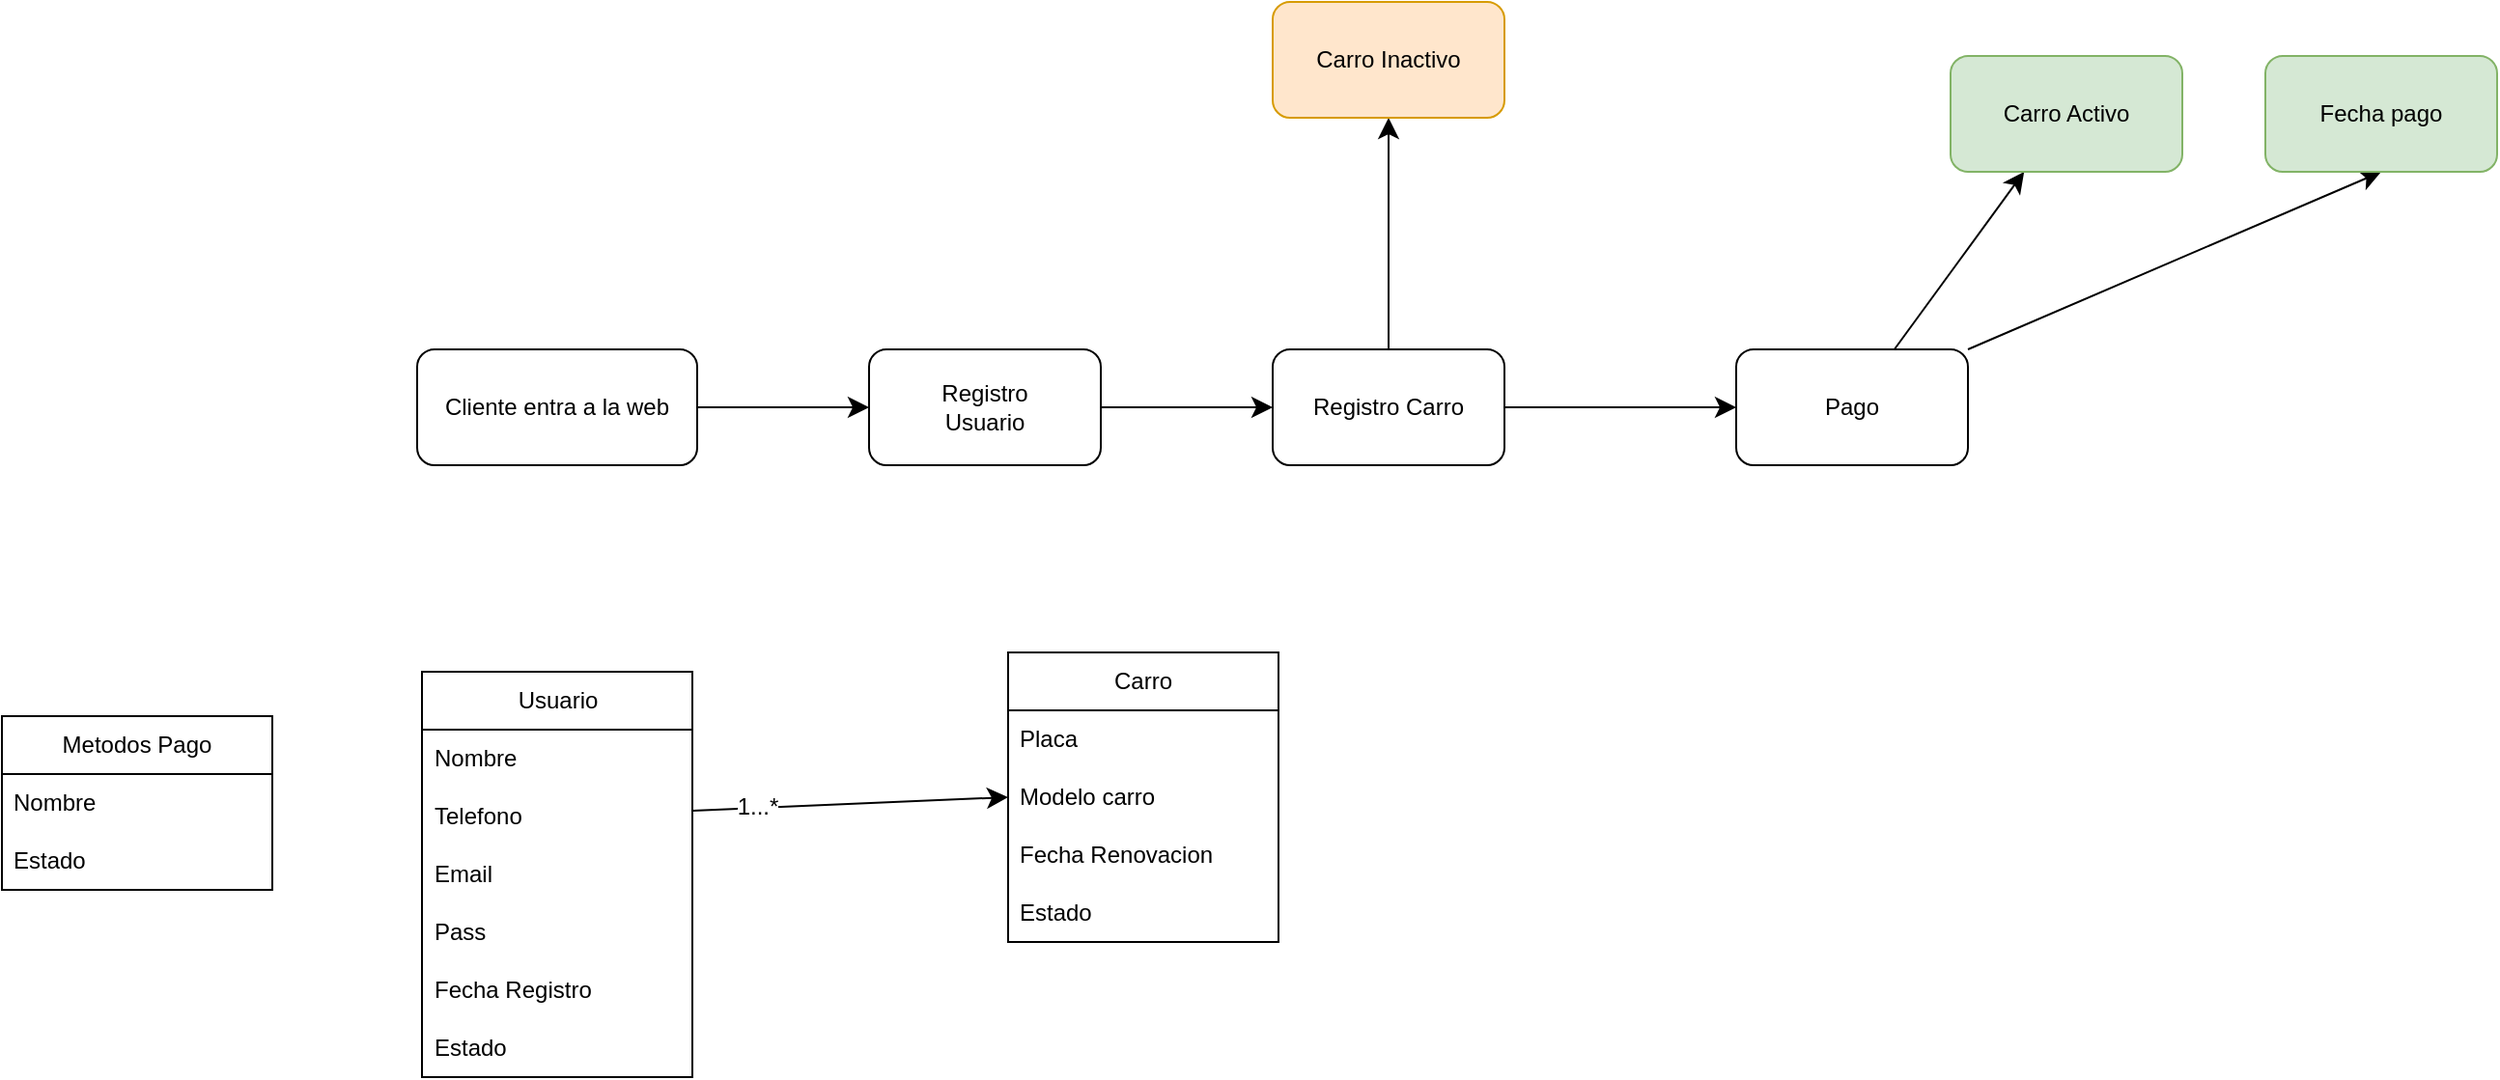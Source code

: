 <mxfile version="26.0.6">
  <diagram name="Página-1" id="q3rJRUxZ7uViSbQXYZJd">
    <mxGraphModel dx="2240" dy="1518" grid="0" gridSize="10" guides="1" tooltips="1" connect="1" arrows="1" fold="1" page="0" pageScale="1" pageWidth="827" pageHeight="1169" math="0" shadow="0">
      <root>
        <mxCell id="0" />
        <mxCell id="1" parent="0" />
        <mxCell id="aRFu0BlIMAANHYOAxxQj-3" value="" style="edgeStyle=none;curved=1;rounded=0;orthogonalLoop=1;jettySize=auto;html=1;fontSize=12;startSize=8;endSize=8;" edge="1" parent="1" source="aRFu0BlIMAANHYOAxxQj-1" target="aRFu0BlIMAANHYOAxxQj-2">
          <mxGeometry relative="1" as="geometry" />
        </mxCell>
        <mxCell id="aRFu0BlIMAANHYOAxxQj-1" value="Cliente entra a la web" style="rounded=1;whiteSpace=wrap;html=1;" vertex="1" parent="1">
          <mxGeometry x="-61" y="77" width="145" height="60" as="geometry" />
        </mxCell>
        <mxCell id="aRFu0BlIMAANHYOAxxQj-29" value="" style="edgeStyle=none;curved=1;rounded=0;orthogonalLoop=1;jettySize=auto;html=1;fontSize=12;startSize=8;endSize=8;" edge="1" parent="1" source="aRFu0BlIMAANHYOAxxQj-2" target="aRFu0BlIMAANHYOAxxQj-28">
          <mxGeometry relative="1" as="geometry" />
        </mxCell>
        <mxCell id="aRFu0BlIMAANHYOAxxQj-2" value="Registro&lt;br&gt;Usuario" style="whiteSpace=wrap;html=1;rounded=1;" vertex="1" parent="1">
          <mxGeometry x="173" y="77" width="120" height="60" as="geometry" />
        </mxCell>
        <mxCell id="aRFu0BlIMAANHYOAxxQj-4" value="Carro" style="swimlane;fontStyle=0;childLayout=stackLayout;horizontal=1;startSize=30;horizontalStack=0;resizeParent=1;resizeParentMax=0;resizeLast=0;collapsible=1;marginBottom=0;whiteSpace=wrap;html=1;" vertex="1" parent="1">
          <mxGeometry x="245" y="234" width="140" height="150" as="geometry" />
        </mxCell>
        <mxCell id="aRFu0BlIMAANHYOAxxQj-7" value="Placa" style="text;strokeColor=none;fillColor=none;align=left;verticalAlign=middle;spacingLeft=4;spacingRight=4;overflow=hidden;points=[[0,0.5],[1,0.5]];portConstraint=eastwest;rotatable=0;whiteSpace=wrap;html=1;" vertex="1" parent="aRFu0BlIMAANHYOAxxQj-4">
          <mxGeometry y="30" width="140" height="30" as="geometry" />
        </mxCell>
        <mxCell id="aRFu0BlIMAANHYOAxxQj-8" value="Modelo carro" style="text;strokeColor=none;fillColor=none;align=left;verticalAlign=middle;spacingLeft=4;spacingRight=4;overflow=hidden;points=[[0,0.5],[1,0.5]];portConstraint=eastwest;rotatable=0;whiteSpace=wrap;html=1;" vertex="1" parent="aRFu0BlIMAANHYOAxxQj-4">
          <mxGeometry y="60" width="140" height="30" as="geometry" />
        </mxCell>
        <mxCell id="aRFu0BlIMAANHYOAxxQj-10" value="Fecha Renovacion" style="text;strokeColor=none;fillColor=none;align=left;verticalAlign=middle;spacingLeft=4;spacingRight=4;overflow=hidden;points=[[0,0.5],[1,0.5]];portConstraint=eastwest;rotatable=0;whiteSpace=wrap;html=1;" vertex="1" parent="aRFu0BlIMAANHYOAxxQj-4">
          <mxGeometry y="90" width="140" height="30" as="geometry" />
        </mxCell>
        <mxCell id="aRFu0BlIMAANHYOAxxQj-9" value="Estado" style="text;strokeColor=none;fillColor=none;align=left;verticalAlign=middle;spacingLeft=4;spacingRight=4;overflow=hidden;points=[[0,0.5],[1,0.5]];portConstraint=eastwest;rotatable=0;whiteSpace=wrap;html=1;" vertex="1" parent="aRFu0BlIMAANHYOAxxQj-4">
          <mxGeometry y="120" width="140" height="30" as="geometry" />
        </mxCell>
        <mxCell id="aRFu0BlIMAANHYOAxxQj-12" value="Usuario" style="swimlane;fontStyle=0;childLayout=stackLayout;horizontal=1;startSize=30;horizontalStack=0;resizeParent=1;resizeParentMax=0;resizeLast=0;collapsible=1;marginBottom=0;whiteSpace=wrap;html=1;" vertex="1" parent="1">
          <mxGeometry x="-58.5" y="244" width="140" height="210" as="geometry" />
        </mxCell>
        <mxCell id="aRFu0BlIMAANHYOAxxQj-13" value="Nombre" style="text;strokeColor=none;fillColor=none;align=left;verticalAlign=middle;spacingLeft=4;spacingRight=4;overflow=hidden;points=[[0,0.5],[1,0.5]];portConstraint=eastwest;rotatable=0;whiteSpace=wrap;html=1;" vertex="1" parent="aRFu0BlIMAANHYOAxxQj-12">
          <mxGeometry y="30" width="140" height="30" as="geometry" />
        </mxCell>
        <mxCell id="aRFu0BlIMAANHYOAxxQj-14" value="Telefono" style="text;strokeColor=none;fillColor=none;align=left;verticalAlign=middle;spacingLeft=4;spacingRight=4;overflow=hidden;points=[[0,0.5],[1,0.5]];portConstraint=eastwest;rotatable=0;whiteSpace=wrap;html=1;" vertex="1" parent="aRFu0BlIMAANHYOAxxQj-12">
          <mxGeometry y="60" width="140" height="30" as="geometry" />
        </mxCell>
        <mxCell id="aRFu0BlIMAANHYOAxxQj-25" value="Email" style="text;strokeColor=none;fillColor=none;align=left;verticalAlign=middle;spacingLeft=4;spacingRight=4;overflow=hidden;points=[[0,0.5],[1,0.5]];portConstraint=eastwest;rotatable=0;whiteSpace=wrap;html=1;" vertex="1" parent="aRFu0BlIMAANHYOAxxQj-12">
          <mxGeometry y="90" width="140" height="30" as="geometry" />
        </mxCell>
        <mxCell id="aRFu0BlIMAANHYOAxxQj-26" value="Pass" style="text;strokeColor=none;fillColor=none;align=left;verticalAlign=middle;spacingLeft=4;spacingRight=4;overflow=hidden;points=[[0,0.5],[1,0.5]];portConstraint=eastwest;rotatable=0;whiteSpace=wrap;html=1;" vertex="1" parent="aRFu0BlIMAANHYOAxxQj-12">
          <mxGeometry y="120" width="140" height="30" as="geometry" />
        </mxCell>
        <mxCell id="aRFu0BlIMAANHYOAxxQj-17" value="Fecha Registro" style="text;strokeColor=none;fillColor=none;align=left;verticalAlign=middle;spacingLeft=4;spacingRight=4;overflow=hidden;points=[[0,0.5],[1,0.5]];portConstraint=eastwest;rotatable=0;whiteSpace=wrap;html=1;" vertex="1" parent="aRFu0BlIMAANHYOAxxQj-12">
          <mxGeometry y="150" width="140" height="30" as="geometry" />
        </mxCell>
        <mxCell id="aRFu0BlIMAANHYOAxxQj-18" value="Estado" style="text;strokeColor=none;fillColor=none;align=left;verticalAlign=middle;spacingLeft=4;spacingRight=4;overflow=hidden;points=[[0,0.5],[1,0.5]];portConstraint=eastwest;rotatable=0;whiteSpace=wrap;html=1;" vertex="1" parent="aRFu0BlIMAANHYOAxxQj-12">
          <mxGeometry y="180" width="140" height="30" as="geometry" />
        </mxCell>
        <mxCell id="aRFu0BlIMAANHYOAxxQj-19" style="edgeStyle=none;curved=1;rounded=0;orthogonalLoop=1;jettySize=auto;html=1;entryX=0;entryY=0.5;entryDx=0;entryDy=0;fontSize=12;startSize=8;endSize=8;" edge="1" parent="1" source="aRFu0BlIMAANHYOAxxQj-14" target="aRFu0BlIMAANHYOAxxQj-8">
          <mxGeometry relative="1" as="geometry" />
        </mxCell>
        <mxCell id="aRFu0BlIMAANHYOAxxQj-27" value="1...*" style="edgeLabel;html=1;align=center;verticalAlign=middle;resizable=0;points=[];fontSize=12;" vertex="1" connectable="0" parent="aRFu0BlIMAANHYOAxxQj-19">
          <mxGeometry x="-0.588" y="1" relative="1" as="geometry">
            <mxPoint as="offset" />
          </mxGeometry>
        </mxCell>
        <mxCell id="aRFu0BlIMAANHYOAxxQj-31" value="" style="edgeStyle=none;curved=1;rounded=0;orthogonalLoop=1;jettySize=auto;html=1;fontSize=12;startSize=8;endSize=8;" edge="1" parent="1" source="aRFu0BlIMAANHYOAxxQj-28" target="aRFu0BlIMAANHYOAxxQj-30">
          <mxGeometry relative="1" as="geometry" />
        </mxCell>
        <mxCell id="aRFu0BlIMAANHYOAxxQj-33" value="" style="edgeStyle=none;curved=1;rounded=0;orthogonalLoop=1;jettySize=auto;html=1;fontSize=12;startSize=8;endSize=8;" edge="1" parent="1" source="aRFu0BlIMAANHYOAxxQj-28" target="aRFu0BlIMAANHYOAxxQj-32">
          <mxGeometry relative="1" as="geometry" />
        </mxCell>
        <mxCell id="aRFu0BlIMAANHYOAxxQj-28" value="Registro Carro" style="whiteSpace=wrap;html=1;rounded=1;" vertex="1" parent="1">
          <mxGeometry x="382" y="77" width="120" height="60" as="geometry" />
        </mxCell>
        <mxCell id="aRFu0BlIMAANHYOAxxQj-42" style="edgeStyle=none;curved=1;rounded=0;orthogonalLoop=1;jettySize=auto;html=1;fontSize=12;startSize=8;endSize=8;" edge="1" parent="1" source="aRFu0BlIMAANHYOAxxQj-30" target="aRFu0BlIMAANHYOAxxQj-41">
          <mxGeometry relative="1" as="geometry" />
        </mxCell>
        <mxCell id="aRFu0BlIMAANHYOAxxQj-44" style="edgeStyle=none;curved=1;rounded=0;orthogonalLoop=1;jettySize=auto;html=1;exitX=1;exitY=0;exitDx=0;exitDy=0;entryX=0.5;entryY=1;entryDx=0;entryDy=0;fontSize=12;startSize=8;endSize=8;" edge="1" parent="1" source="aRFu0BlIMAANHYOAxxQj-30" target="aRFu0BlIMAANHYOAxxQj-43">
          <mxGeometry relative="1" as="geometry" />
        </mxCell>
        <mxCell id="aRFu0BlIMAANHYOAxxQj-30" value="Pago" style="whiteSpace=wrap;html=1;rounded=1;" vertex="1" parent="1">
          <mxGeometry x="622" y="77" width="120" height="60" as="geometry" />
        </mxCell>
        <mxCell id="aRFu0BlIMAANHYOAxxQj-32" value="Carro Inactivo" style="whiteSpace=wrap;html=1;rounded=1;fillColor=#ffe6cc;strokeColor=#d79b00;" vertex="1" parent="1">
          <mxGeometry x="382" y="-103" width="120" height="60" as="geometry" />
        </mxCell>
        <mxCell id="aRFu0BlIMAANHYOAxxQj-34" value="Metodos Pago" style="swimlane;fontStyle=0;childLayout=stackLayout;horizontal=1;startSize=30;horizontalStack=0;resizeParent=1;resizeParentMax=0;resizeLast=0;collapsible=1;marginBottom=0;whiteSpace=wrap;html=1;" vertex="1" parent="1">
          <mxGeometry x="-276" y="267" width="140" height="90" as="geometry" />
        </mxCell>
        <mxCell id="aRFu0BlIMAANHYOAxxQj-35" value="Nombre" style="text;strokeColor=none;fillColor=none;align=left;verticalAlign=middle;spacingLeft=4;spacingRight=4;overflow=hidden;points=[[0,0.5],[1,0.5]];portConstraint=eastwest;rotatable=0;whiteSpace=wrap;html=1;" vertex="1" parent="aRFu0BlIMAANHYOAxxQj-34">
          <mxGeometry y="30" width="140" height="30" as="geometry" />
        </mxCell>
        <mxCell id="aRFu0BlIMAANHYOAxxQj-40" value="Estado" style="text;strokeColor=none;fillColor=none;align=left;verticalAlign=middle;spacingLeft=4;spacingRight=4;overflow=hidden;points=[[0,0.5],[1,0.5]];portConstraint=eastwest;rotatable=0;whiteSpace=wrap;html=1;" vertex="1" parent="aRFu0BlIMAANHYOAxxQj-34">
          <mxGeometry y="60" width="140" height="30" as="geometry" />
        </mxCell>
        <mxCell id="aRFu0BlIMAANHYOAxxQj-41" value="Carro Activo" style="whiteSpace=wrap;html=1;rounded=1;fillColor=#d5e8d4;strokeColor=#82b366;" vertex="1" parent="1">
          <mxGeometry x="733" y="-75" width="120" height="60" as="geometry" />
        </mxCell>
        <mxCell id="aRFu0BlIMAANHYOAxxQj-43" value="Fecha pago" style="whiteSpace=wrap;html=1;rounded=1;fillColor=#d5e8d4;strokeColor=#82b366;" vertex="1" parent="1">
          <mxGeometry x="896" y="-75" width="120" height="60" as="geometry" />
        </mxCell>
      </root>
    </mxGraphModel>
  </diagram>
</mxfile>
